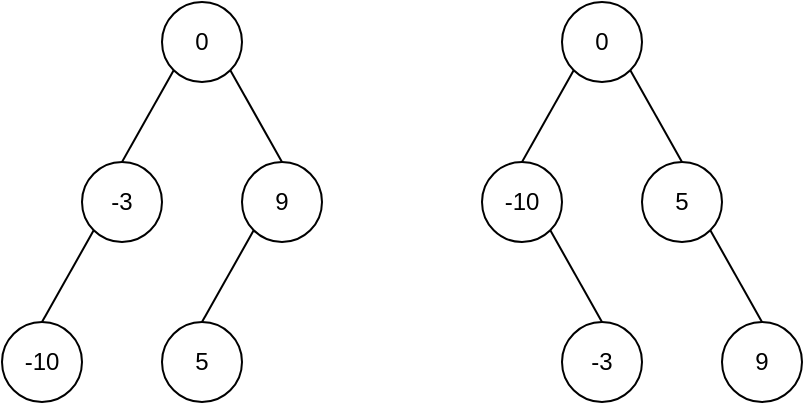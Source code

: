 <mxfile version="10.9.5" type="device"><diagram id="muHgHKRkA4uAxusj-dso" name="1"><mxGraphModel dx="1086" dy="808" grid="1" gridSize="10" guides="1" tooltips="1" connect="1" arrows="1" fold="1" page="1" pageScale="1" pageWidth="827" pageHeight="1169" math="0" shadow="0"><root><mxCell id="A8CFRofdQeV7ZBx8XgFX-0"/><mxCell id="A8CFRofdQeV7ZBx8XgFX-1" parent="A8CFRofdQeV7ZBx8XgFX-0"/><mxCell id="5npUh9BlQDtnVg9anWiU-0" value="0" style="ellipse;whiteSpace=wrap;html=1;aspect=fixed;" parent="A8CFRofdQeV7ZBx8XgFX-1" vertex="1"><mxGeometry x="160" y="40" width="40" height="40" as="geometry"/></mxCell><mxCell id="5npUh9BlQDtnVg9anWiU-1" value="-3" style="ellipse;whiteSpace=wrap;html=1;aspect=fixed;" parent="A8CFRofdQeV7ZBx8XgFX-1" vertex="1"><mxGeometry x="120" y="120" width="40" height="40" as="geometry"/></mxCell><mxCell id="5npUh9BlQDtnVg9anWiU-2" value="-10" style="ellipse;whiteSpace=wrap;html=1;aspect=fixed;" parent="A8CFRofdQeV7ZBx8XgFX-1" vertex="1"><mxGeometry x="80" y="200" width="40" height="40" as="geometry"/></mxCell><mxCell id="5npUh9BlQDtnVg9anWiU-4" value="" style="endArrow=none;html=1;exitX=0.5;exitY=0;exitDx=0;exitDy=0;entryX=0;entryY=1;entryDx=0;entryDy=0;" parent="A8CFRofdQeV7ZBx8XgFX-1" source="5npUh9BlQDtnVg9anWiU-2" target="5npUh9BlQDtnVg9anWiU-1" edge="1"><mxGeometry width="50" height="50" relative="1" as="geometry"><mxPoint x="80" y="310" as="sourcePoint"/><mxPoint x="150" y="180" as="targetPoint"/></mxGeometry></mxCell><mxCell id="5npUh9BlQDtnVg9anWiU-6" value="" style="endArrow=none;html=1;exitX=0.5;exitY=0;exitDx=0;exitDy=0;entryX=0;entryY=1;entryDx=0;entryDy=0;" parent="A8CFRofdQeV7ZBx8XgFX-1" source="5npUh9BlQDtnVg9anWiU-1" target="5npUh9BlQDtnVg9anWiU-0" edge="1"><mxGeometry width="50" height="50" relative="1" as="geometry"><mxPoint x="120" y="220" as="sourcePoint"/><mxPoint x="146" y="174" as="targetPoint"/></mxGeometry></mxCell><mxCell id="5npUh9BlQDtnVg9anWiU-7" value="9" style="ellipse;whiteSpace=wrap;html=1;aspect=fixed;" parent="A8CFRofdQeV7ZBx8XgFX-1" vertex="1"><mxGeometry x="200" y="120" width="40" height="40" as="geometry"/></mxCell><mxCell id="5npUh9BlQDtnVg9anWiU-8" value="" style="endArrow=none;html=1;exitX=0.5;exitY=0;exitDx=0;exitDy=0;entryX=1;entryY=1;entryDx=0;entryDy=0;" parent="A8CFRofdQeV7ZBx8XgFX-1" source="5npUh9BlQDtnVg9anWiU-7" target="5npUh9BlQDtnVg9anWiU-0" edge="1"><mxGeometry width="50" height="50" relative="1" as="geometry"><mxPoint x="150" y="130" as="sourcePoint"/><mxPoint x="176" y="84" as="targetPoint"/></mxGeometry></mxCell><mxCell id="5npUh9BlQDtnVg9anWiU-9" value="5" style="ellipse;whiteSpace=wrap;html=1;aspect=fixed;" parent="A8CFRofdQeV7ZBx8XgFX-1" vertex="1"><mxGeometry x="160" y="200" width="40" height="40" as="geometry"/></mxCell><mxCell id="5npUh9BlQDtnVg9anWiU-10" value="" style="endArrow=none;html=1;exitX=0;exitY=1;exitDx=0;exitDy=0;entryX=0.5;entryY=0;entryDx=0;entryDy=0;" parent="A8CFRofdQeV7ZBx8XgFX-1" source="5npUh9BlQDtnVg9anWiU-7" target="5npUh9BlQDtnVg9anWiU-9" edge="1"><mxGeometry width="50" height="50" relative="1" as="geometry"><mxPoint x="216" y="136" as="sourcePoint"/><mxPoint x="164" y="84" as="targetPoint"/></mxGeometry></mxCell><mxCell id="O3iIuZ6I-rlhOL539FGC-0" value="0" style="ellipse;whiteSpace=wrap;html=1;aspect=fixed;" vertex="1" parent="A8CFRofdQeV7ZBx8XgFX-1"><mxGeometry x="360" y="40" width="40" height="40" as="geometry"/></mxCell><mxCell id="O3iIuZ6I-rlhOL539FGC-1" value="-10" style="ellipse;whiteSpace=wrap;html=1;aspect=fixed;" vertex="1" parent="A8CFRofdQeV7ZBx8XgFX-1"><mxGeometry x="320" y="120" width="40" height="40" as="geometry"/></mxCell><mxCell id="O3iIuZ6I-rlhOL539FGC-2" value="-3" style="ellipse;whiteSpace=wrap;html=1;aspect=fixed;" vertex="1" parent="A8CFRofdQeV7ZBx8XgFX-1"><mxGeometry x="360" y="200" width="40" height="40" as="geometry"/></mxCell><mxCell id="O3iIuZ6I-rlhOL539FGC-3" value="" style="endArrow=none;html=1;exitX=0.5;exitY=0;exitDx=0;exitDy=0;entryX=1;entryY=1;entryDx=0;entryDy=0;" edge="1" parent="A8CFRofdQeV7ZBx8XgFX-1" source="O3iIuZ6I-rlhOL539FGC-2" target="O3iIuZ6I-rlhOL539FGC-1"><mxGeometry width="50" height="50" relative="1" as="geometry"><mxPoint x="280" y="310" as="sourcePoint"/><mxPoint x="350" y="180" as="targetPoint"/></mxGeometry></mxCell><mxCell id="O3iIuZ6I-rlhOL539FGC-4" value="" style="endArrow=none;html=1;exitX=0.5;exitY=0;exitDx=0;exitDy=0;entryX=0;entryY=1;entryDx=0;entryDy=0;" edge="1" parent="A8CFRofdQeV7ZBx8XgFX-1" source="O3iIuZ6I-rlhOL539FGC-1" target="O3iIuZ6I-rlhOL539FGC-0"><mxGeometry width="50" height="50" relative="1" as="geometry"><mxPoint x="320" y="220" as="sourcePoint"/><mxPoint x="346" y="174" as="targetPoint"/></mxGeometry></mxCell><mxCell id="O3iIuZ6I-rlhOL539FGC-5" value="5" style="ellipse;whiteSpace=wrap;html=1;aspect=fixed;" vertex="1" parent="A8CFRofdQeV7ZBx8XgFX-1"><mxGeometry x="400" y="120" width="40" height="40" as="geometry"/></mxCell><mxCell id="O3iIuZ6I-rlhOL539FGC-6" value="" style="endArrow=none;html=1;exitX=0.5;exitY=0;exitDx=0;exitDy=0;entryX=1;entryY=1;entryDx=0;entryDy=0;" edge="1" parent="A8CFRofdQeV7ZBx8XgFX-1" source="O3iIuZ6I-rlhOL539FGC-5" target="O3iIuZ6I-rlhOL539FGC-0"><mxGeometry width="50" height="50" relative="1" as="geometry"><mxPoint x="350" y="130" as="sourcePoint"/><mxPoint x="376" y="84" as="targetPoint"/></mxGeometry></mxCell><mxCell id="O3iIuZ6I-rlhOL539FGC-7" value="9" style="ellipse;whiteSpace=wrap;html=1;aspect=fixed;" vertex="1" parent="A8CFRofdQeV7ZBx8XgFX-1"><mxGeometry x="440" y="200" width="40" height="40" as="geometry"/></mxCell><mxCell id="O3iIuZ6I-rlhOL539FGC-8" value="" style="endArrow=none;html=1;exitX=1;exitY=1;exitDx=0;exitDy=0;entryX=0.5;entryY=0;entryDx=0;entryDy=0;" edge="1" parent="A8CFRofdQeV7ZBx8XgFX-1" source="O3iIuZ6I-rlhOL539FGC-5" target="O3iIuZ6I-rlhOL539FGC-7"><mxGeometry width="50" height="50" relative="1" as="geometry"><mxPoint x="416" y="136" as="sourcePoint"/><mxPoint x="364" y="84" as="targetPoint"/></mxGeometry></mxCell></root></mxGraphModel></diagram><diagram id="dJNUuCdZO3JlQMe8LX3H" name="2"><mxGraphModel dx="1061" dy="783" grid="1" gridSize="10" guides="1" tooltips="1" connect="1" arrows="1" fold="1" page="1" pageScale="1" pageWidth="827" pageHeight="1169" math="0" shadow="0"><root><mxCell id="0"/><mxCell id="1" parent="0"/><mxCell id="aFla8pMCUtkjrbpGaDWd-1" value="3" style="ellipse;whiteSpace=wrap;html=1;aspect=fixed;" parent="1" vertex="1"><mxGeometry x="160" y="40" width="40" height="40" as="geometry"/></mxCell><mxCell id="aFla8pMCUtkjrbpGaDWd-2" value="1" style="ellipse;whiteSpace=wrap;html=1;aspect=fixed;" parent="1" vertex="1"><mxGeometry x="80" y="120" width="40" height="40" as="geometry"/></mxCell><mxCell id="aFla8pMCUtkjrbpGaDWd-3" value="0" style="ellipse;whiteSpace=wrap;html=1;aspect=fixed;" parent="1" vertex="1"><mxGeometry x="40" y="200" width="40" height="40" as="geometry"/></mxCell><mxCell id="aFla8pMCUtkjrbpGaDWd-4" value="2" style="ellipse;whiteSpace=wrap;html=1;aspect=fixed;" parent="1" vertex="1"><mxGeometry x="120" y="200" width="40" height="40" as="geometry"/></mxCell><mxCell id="aFla8pMCUtkjrbpGaDWd-5" value="" style="endArrow=none;html=1;exitX=0.5;exitY=0;exitDx=0;exitDy=0;entryX=0;entryY=1;entryDx=0;entryDy=0;" parent="1" source="aFla8pMCUtkjrbpGaDWd-3" target="aFla8pMCUtkjrbpGaDWd-2" edge="1"><mxGeometry width="50" height="50" relative="1" as="geometry"><mxPoint x="40" y="310" as="sourcePoint"/><mxPoint x="110" y="180" as="targetPoint"/></mxGeometry></mxCell><mxCell id="aFla8pMCUtkjrbpGaDWd-6" value="" style="endArrow=none;html=1;exitX=0.5;exitY=0;exitDx=0;exitDy=0;entryX=1;entryY=1;entryDx=0;entryDy=0;" parent="1" source="aFla8pMCUtkjrbpGaDWd-4" target="aFla8pMCUtkjrbpGaDWd-2" edge="1"><mxGeometry width="50" height="50" relative="1" as="geometry"><mxPoint x="70" y="210" as="sourcePoint"/><mxPoint x="96" y="164" as="targetPoint"/></mxGeometry></mxCell><mxCell id="aFla8pMCUtkjrbpGaDWd-7" value="" style="endArrow=none;html=1;exitX=0.5;exitY=0;exitDx=0;exitDy=0;entryX=0;entryY=1;entryDx=0;entryDy=0;" parent="1" source="aFla8pMCUtkjrbpGaDWd-2" target="aFla8pMCUtkjrbpGaDWd-1" edge="1"><mxGeometry width="50" height="50" relative="1" as="geometry"><mxPoint x="120" y="220" as="sourcePoint"/><mxPoint x="146" y="174" as="targetPoint"/></mxGeometry></mxCell><mxCell id="aFla8pMCUtkjrbpGaDWd-8" value="5" style="ellipse;whiteSpace=wrap;html=1;aspect=fixed;" parent="1" vertex="1"><mxGeometry x="240" y="120" width="40" height="40" as="geometry"/></mxCell><mxCell id="aFla8pMCUtkjrbpGaDWd-10" value="" style="endArrow=none;html=1;exitX=0;exitY=0;exitDx=0;exitDy=0;entryX=1;entryY=1;entryDx=0;entryDy=0;" parent="1" source="aFla8pMCUtkjrbpGaDWd-8" target="aFla8pMCUtkjrbpGaDWd-1" edge="1"><mxGeometry width="50" height="50" relative="1" as="geometry"><mxPoint x="150" y="130" as="sourcePoint"/><mxPoint x="176" y="84" as="targetPoint"/></mxGeometry></mxCell><mxCell id="aFla8pMCUtkjrbpGaDWd-12" value="4" style="ellipse;whiteSpace=wrap;html=1;aspect=fixed;" parent="1" vertex="1"><mxGeometry x="200" y="200" width="40" height="40" as="geometry"/></mxCell><mxCell id="aFla8pMCUtkjrbpGaDWd-13" value="" style="endArrow=none;html=1;exitX=0;exitY=1;exitDx=0;exitDy=0;entryX=0.5;entryY=0;entryDx=0;entryDy=0;" parent="1" source="aFla8pMCUtkjrbpGaDWd-8" target="aFla8pMCUtkjrbpGaDWd-12" edge="1"><mxGeometry width="50" height="50" relative="1" as="geometry"><mxPoint x="256" y="136" as="sourcePoint"/><mxPoint x="204" y="84" as="targetPoint"/></mxGeometry></mxCell><mxCell id="BUPeWT2Oyu-1pnn2QQg3-1" value="2" style="ellipse;whiteSpace=wrap;html=1;aspect=fixed;" vertex="1" parent="1"><mxGeometry x="440" y="40" width="40" height="40" as="geometry"/></mxCell><mxCell id="BUPeWT2Oyu-1pnn2QQg3-2" value="0" style="ellipse;whiteSpace=wrap;html=1;aspect=fixed;" vertex="1" parent="1"><mxGeometry x="360" y="120" width="40" height="40" as="geometry"/></mxCell><mxCell id="BUPeWT2Oyu-1pnn2QQg3-4" value="1" style="ellipse;whiteSpace=wrap;html=1;aspect=fixed;" vertex="1" parent="1"><mxGeometry x="400" y="200" width="40" height="40" as="geometry"/></mxCell><mxCell id="BUPeWT2Oyu-1pnn2QQg3-6" value="" style="endArrow=none;html=1;exitX=0.5;exitY=0;exitDx=0;exitDy=0;entryX=1;entryY=1;entryDx=0;entryDy=0;" edge="1" parent="1" source="BUPeWT2Oyu-1pnn2QQg3-4" target="BUPeWT2Oyu-1pnn2QQg3-2"><mxGeometry width="50" height="50" relative="1" as="geometry"><mxPoint x="350" y="210" as="sourcePoint"/><mxPoint x="376" y="164" as="targetPoint"/></mxGeometry></mxCell><mxCell id="BUPeWT2Oyu-1pnn2QQg3-7" value="" style="endArrow=none;html=1;exitX=0.5;exitY=0;exitDx=0;exitDy=0;entryX=0;entryY=1;entryDx=0;entryDy=0;" edge="1" parent="1" source="BUPeWT2Oyu-1pnn2QQg3-2" target="BUPeWT2Oyu-1pnn2QQg3-1"><mxGeometry width="50" height="50" relative="1" as="geometry"><mxPoint x="400" y="220" as="sourcePoint"/><mxPoint x="426" y="174" as="targetPoint"/></mxGeometry></mxCell><mxCell id="BUPeWT2Oyu-1pnn2QQg3-8" value="4" style="ellipse;whiteSpace=wrap;html=1;aspect=fixed;" vertex="1" parent="1"><mxGeometry x="520" y="120" width="40" height="40" as="geometry"/></mxCell><mxCell id="BUPeWT2Oyu-1pnn2QQg3-9" value="" style="endArrow=none;html=1;exitX=0;exitY=0;exitDx=0;exitDy=0;entryX=1;entryY=1;entryDx=0;entryDy=0;" edge="1" parent="1" source="BUPeWT2Oyu-1pnn2QQg3-8" target="BUPeWT2Oyu-1pnn2QQg3-1"><mxGeometry width="50" height="50" relative="1" as="geometry"><mxPoint x="430" y="130" as="sourcePoint"/><mxPoint x="456" y="84" as="targetPoint"/></mxGeometry></mxCell><mxCell id="BUPeWT2Oyu-1pnn2QQg3-10" value="5" style="ellipse;whiteSpace=wrap;html=1;aspect=fixed;" vertex="1" parent="1"><mxGeometry x="560" y="200" width="40" height="40" as="geometry"/></mxCell><mxCell id="BUPeWT2Oyu-1pnn2QQg3-11" value="" style="endArrow=none;html=1;exitX=1;exitY=1;exitDx=0;exitDy=0;entryX=0.5;entryY=0;entryDx=0;entryDy=0;" edge="1" parent="1" source="BUPeWT2Oyu-1pnn2QQg3-8" target="BUPeWT2Oyu-1pnn2QQg3-10"><mxGeometry width="50" height="50" relative="1" as="geometry"><mxPoint x="536" y="136" as="sourcePoint"/><mxPoint x="484" y="84" as="targetPoint"/></mxGeometry></mxCell><mxCell id="BUPeWT2Oyu-1pnn2QQg3-12" value="3" style="ellipse;whiteSpace=wrap;html=1;aspect=fixed;" vertex="1" parent="1"><mxGeometry x="480" y="200" width="40" height="40" as="geometry"/></mxCell><mxCell id="BUPeWT2Oyu-1pnn2QQg3-13" value="" style="endArrow=none;html=1;exitX=0;exitY=1;exitDx=0;exitDy=0;entryX=0.5;entryY=0;entryDx=0;entryDy=0;" edge="1" parent="1" source="BUPeWT2Oyu-1pnn2QQg3-8" target="BUPeWT2Oyu-1pnn2QQg3-12"><mxGeometry width="50" height="50" relative="1" as="geometry"><mxPoint x="564" y="164" as="sourcePoint"/><mxPoint x="590" y="210" as="targetPoint"/></mxGeometry></mxCell></root></mxGraphModel></diagram></mxfile>